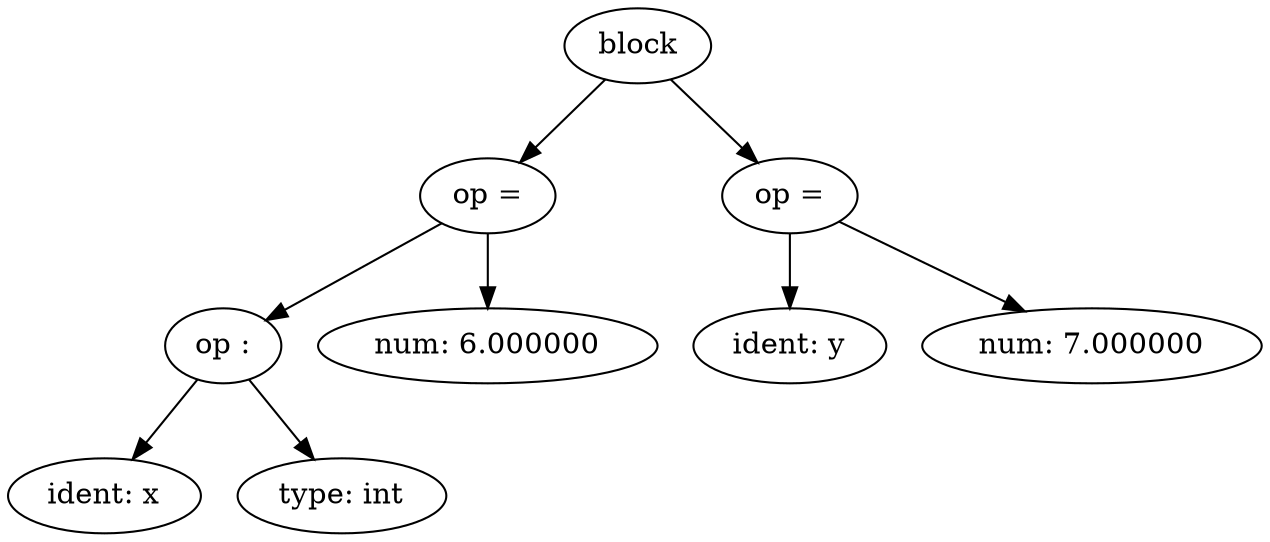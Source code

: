 digraph G {
0[label="block"];
1[label="ident: x"];
2[label="op :"];
3[label="type: int"];
4[label="op ="];
5[label="num: 6.000000"];
6[label="ident: y"];
7[label="op ="];
8[label="num: 7.000000"];
0->4 ;
0->7 ;
2->1 ;
2->3 ;
4->2 ;
4->5 ;
7->6 ;
7->8 ;
}
